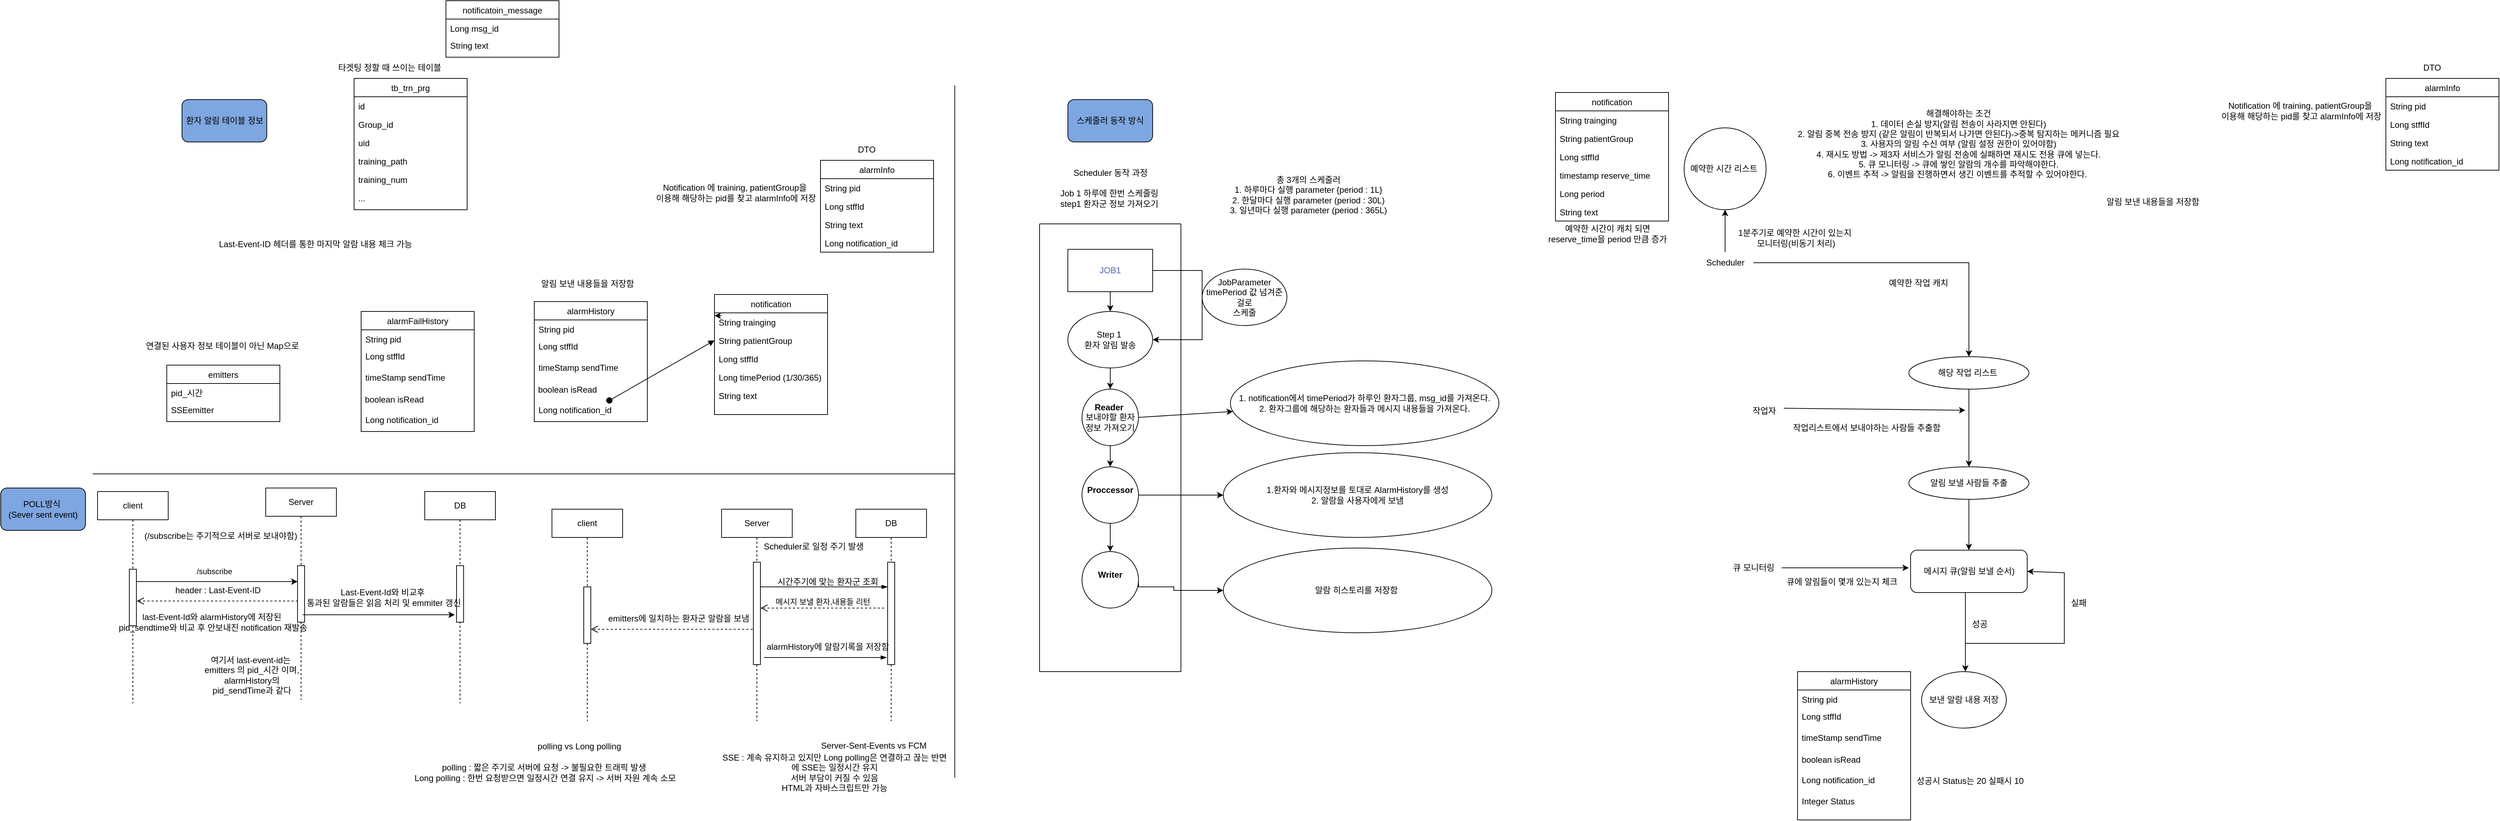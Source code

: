 <mxfile version="24.0.7" type="github">
  <diagram id="C5RBs43oDa-KdzZeNtuy" name="Page-1">
    <mxGraphModel dx="2901" dy="2324" grid="1" gridSize="10" guides="1" tooltips="1" connect="1" arrows="1" fold="1" page="1" pageScale="1" pageWidth="827" pageHeight="1169" background="#ffffff" math="0" shadow="0">
      <root>
        <mxCell id="WIyWlLk6GJQsqaUBKTNV-0" />
        <mxCell id="WIyWlLk6GJQsqaUBKTNV-1" parent="WIyWlLk6GJQsqaUBKTNV-0" />
        <mxCell id="zkfFHV4jXpPFQw0GAbJ--6" value="notificatoin_message" style="swimlane;fontStyle=0;align=center;verticalAlign=top;childLayout=stackLayout;horizontal=1;startSize=26;horizontalStack=0;resizeParent=1;resizeLast=0;collapsible=1;marginBottom=0;rounded=0;shadow=0;strokeWidth=1;" parent="WIyWlLk6GJQsqaUBKTNV-1" vertex="1">
          <mxGeometry x="-20" y="-140" width="160" height="80" as="geometry">
            <mxRectangle x="130" y="380" width="160" height="26" as="alternateBounds" />
          </mxGeometry>
        </mxCell>
        <mxCell id="zkfFHV4jXpPFQw0GAbJ--7" value="Long msg_id" style="text;align=left;verticalAlign=top;spacingLeft=4;spacingRight=4;overflow=hidden;rotatable=0;points=[[0,0.5],[1,0.5]];portConstraint=eastwest;" parent="zkfFHV4jXpPFQw0GAbJ--6" vertex="1">
          <mxGeometry y="26" width="160" height="24" as="geometry" />
        </mxCell>
        <mxCell id="Y5CRtkHLUo_hxefOHsX1-9" value="String text " style="text;align=left;verticalAlign=top;spacingLeft=4;spacingRight=4;overflow=hidden;rotatable=0;points=[[0,0.5],[1,0.5]];portConstraint=eastwest;" parent="zkfFHV4jXpPFQw0GAbJ--6" vertex="1">
          <mxGeometry y="50" width="160" height="30" as="geometry" />
        </mxCell>
        <mxCell id="zkfFHV4jXpPFQw0GAbJ--13" value="notification" style="swimlane;fontStyle=0;align=center;verticalAlign=top;childLayout=stackLayout;horizontal=1;startSize=26;horizontalStack=0;resizeParent=1;resizeLast=0;collapsible=1;marginBottom=0;rounded=0;shadow=0;strokeWidth=1;" parent="WIyWlLk6GJQsqaUBKTNV-1" vertex="1">
          <mxGeometry x="1550" y="-10" width="160" height="182" as="geometry">
            <mxRectangle x="340" y="380" width="170" height="26" as="alternateBounds" />
          </mxGeometry>
        </mxCell>
        <mxCell id="ZtWifZdwvu0Q_X3v1gO1-0" value="String trainging" style="text;align=left;verticalAlign=top;spacingLeft=4;spacingRight=4;overflow=hidden;rotatable=0;points=[[0,0.5],[1,0.5]];portConstraint=eastwest;" vertex="1" parent="zkfFHV4jXpPFQw0GAbJ--13">
          <mxGeometry y="26" width="160" height="26" as="geometry" />
        </mxCell>
        <mxCell id="Y5CRtkHLUo_hxefOHsX1-2" value="String patientGroup" style="text;align=left;verticalAlign=top;spacingLeft=4;spacingRight=4;overflow=hidden;rotatable=0;points=[[0,0.5],[1,0.5]];portConstraint=eastwest;" parent="zkfFHV4jXpPFQw0GAbJ--13" vertex="1">
          <mxGeometry y="52" width="160" height="26" as="geometry" />
        </mxCell>
        <mxCell id="Y5CRtkHLUo_hxefOHsX1-3" value="Long stffId" style="text;align=left;verticalAlign=top;spacingLeft=4;spacingRight=4;overflow=hidden;rotatable=0;points=[[0,0.5],[1,0.5]];portConstraint=eastwest;" parent="zkfFHV4jXpPFQw0GAbJ--13" vertex="1">
          <mxGeometry y="78" width="160" height="26" as="geometry" />
        </mxCell>
        <mxCell id="Y5CRtkHLUo_hxefOHsX1-5" value="timestamp reserve_time" style="text;align=left;verticalAlign=top;spacingLeft=4;spacingRight=4;overflow=hidden;rotatable=0;points=[[0,0.5],[1,0.5]];portConstraint=eastwest;" parent="zkfFHV4jXpPFQw0GAbJ--13" vertex="1">
          <mxGeometry y="104" width="160" height="26" as="geometry" />
        </mxCell>
        <mxCell id="ZtWifZdwvu0Q_X3v1gO1-45" value="Long period" style="text;align=left;verticalAlign=top;spacingLeft=4;spacingRight=4;overflow=hidden;rotatable=0;points=[[0,0.5],[1,0.5]];portConstraint=eastwest;" vertex="1" parent="zkfFHV4jXpPFQw0GAbJ--13">
          <mxGeometry y="130" width="160" height="26" as="geometry" />
        </mxCell>
        <mxCell id="ZtWifZdwvu0Q_X3v1gO1-72" value="String text" style="text;align=left;verticalAlign=top;spacingLeft=4;spacingRight=4;overflow=hidden;rotatable=0;points=[[0,0.5],[1,0.5]];portConstraint=eastwest;" vertex="1" parent="zkfFHV4jXpPFQw0GAbJ--13">
          <mxGeometry y="156" width="160" height="26" as="geometry" />
        </mxCell>
        <mxCell id="zkfFHV4jXpPFQw0GAbJ--17" value="tb_trn_prg" style="swimlane;fontStyle=0;align=center;verticalAlign=top;childLayout=stackLayout;horizontal=1;startSize=26;horizontalStack=0;resizeParent=1;resizeLast=0;collapsible=1;marginBottom=0;rounded=0;shadow=0;strokeWidth=1;" parent="WIyWlLk6GJQsqaUBKTNV-1" vertex="1">
          <mxGeometry x="-150" y="-30" width="160" height="186" as="geometry">
            <mxRectangle x="550" y="140" width="160" height="26" as="alternateBounds" />
          </mxGeometry>
        </mxCell>
        <mxCell id="zkfFHV4jXpPFQw0GAbJ--18" value="id" style="text;align=left;verticalAlign=top;spacingLeft=4;spacingRight=4;overflow=hidden;rotatable=0;points=[[0,0.5],[1,0.5]];portConstraint=eastwest;" parent="zkfFHV4jXpPFQw0GAbJ--17" vertex="1">
          <mxGeometry y="26" width="160" height="26" as="geometry" />
        </mxCell>
        <mxCell id="zkfFHV4jXpPFQw0GAbJ--19" value="Group_id" style="text;align=left;verticalAlign=top;spacingLeft=4;spacingRight=4;overflow=hidden;rotatable=0;points=[[0,0.5],[1,0.5]];portConstraint=eastwest;rounded=0;shadow=0;html=0;" parent="zkfFHV4jXpPFQw0GAbJ--17" vertex="1">
          <mxGeometry y="52" width="160" height="26" as="geometry" />
        </mxCell>
        <mxCell id="zkfFHV4jXpPFQw0GAbJ--20" value="uid" style="text;align=left;verticalAlign=top;spacingLeft=4;spacingRight=4;overflow=hidden;rotatable=0;points=[[0,0.5],[1,0.5]];portConstraint=eastwest;rounded=0;shadow=0;html=0;" parent="zkfFHV4jXpPFQw0GAbJ--17" vertex="1">
          <mxGeometry y="78" width="160" height="26" as="geometry" />
        </mxCell>
        <mxCell id="zkfFHV4jXpPFQw0GAbJ--21" value="training_path" style="text;align=left;verticalAlign=top;spacingLeft=4;spacingRight=4;overflow=hidden;rotatable=0;points=[[0,0.5],[1,0.5]];portConstraint=eastwest;rounded=0;shadow=0;html=0;" parent="zkfFHV4jXpPFQw0GAbJ--17" vertex="1">
          <mxGeometry y="104" width="160" height="26" as="geometry" />
        </mxCell>
        <mxCell id="zkfFHV4jXpPFQw0GAbJ--22" value="training_num" style="text;align=left;verticalAlign=top;spacingLeft=4;spacingRight=4;overflow=hidden;rotatable=0;points=[[0,0.5],[1,0.5]];portConstraint=eastwest;rounded=0;shadow=0;html=0;" parent="zkfFHV4jXpPFQw0GAbJ--17" vertex="1">
          <mxGeometry y="130" width="160" height="26" as="geometry" />
        </mxCell>
        <mxCell id="zkfFHV4jXpPFQw0GAbJ--24" value="..." style="text;align=left;verticalAlign=top;spacingLeft=4;spacingRight=4;overflow=hidden;rotatable=0;points=[[0,0.5],[1,0.5]];portConstraint=eastwest;" parent="zkfFHV4jXpPFQw0GAbJ--17" vertex="1">
          <mxGeometry y="156" width="160" height="26" as="geometry" />
        </mxCell>
        <mxCell id="Y5CRtkHLUo_hxefOHsX1-7" value="타겟팅 정할 때 쓰이는 테이블" style="text;html=1;align=center;verticalAlign=middle;resizable=0;points=[];autosize=1;strokeColor=none;fillColor=none;" parent="WIyWlLk6GJQsqaUBKTNV-1" vertex="1">
          <mxGeometry x="-180" y="-60" width="160" height="30" as="geometry" />
        </mxCell>
        <mxCell id="Y5CRtkHLUo_hxefOHsX1-20" value="Server" style="shape=umlLifeline;whiteSpace=wrap;html=1;container=1;dropTarget=0;collapsible=0;recursiveResize=0;outlineConnect=0;portConstraint=eastwest;newEdgeStyle={&quot;curved&quot;:0,&quot;rounded&quot;:0};points=[[0,0,0,0,5],[0,1,0,0,-5],[1,0,0,0,5],[1,1,0,0,-5]];perimeter=rectanglePerimeter;targetShapes=umlLifeline;participant=label;" parent="WIyWlLk6GJQsqaUBKTNV-1" vertex="1">
          <mxGeometry x="370" y="580" width="100" height="300" as="geometry" />
        </mxCell>
        <mxCell id="Y5CRtkHLUo_hxefOHsX1-22" value="" style="html=1;points=[[0,0,0,0,5],[0,1,0,0,-5],[1,0,0,0,5],[1,1,0,0,-5]];perimeter=orthogonalPerimeter;outlineConnect=0;targetShapes=umlLifeline;portConstraint=eastwest;newEdgeStyle={&quot;curved&quot;:0,&quot;rounded&quot;:0};" parent="Y5CRtkHLUo_hxefOHsX1-20" vertex="1">
          <mxGeometry x="45" y="75" width="10" height="145" as="geometry" />
        </mxCell>
        <mxCell id="Y5CRtkHLUo_hxefOHsX1-21" value="client" style="shape=umlLifeline;whiteSpace=wrap;html=1;container=1;dropTarget=0;collapsible=0;recursiveResize=0;outlineConnect=0;portConstraint=eastwest;newEdgeStyle={&quot;curved&quot;:0,&quot;rounded&quot;:0};points=[[0,0,0,0,5],[0,1,0,0,-5],[1,0,0,0,5],[1,1,0,0,-5]];perimeter=rectanglePerimeter;targetShapes=umlLifeline;participant=label;" parent="WIyWlLk6GJQsqaUBKTNV-1" vertex="1">
          <mxGeometry x="130" y="580" width="100" height="300" as="geometry" />
        </mxCell>
        <mxCell id="Y5CRtkHLUo_hxefOHsX1-33" value="" style="html=1;points=[[0,0,0,0,5],[0,1,0,0,-5],[1,0,0,0,5],[1,1,0,0,-5]];perimeter=orthogonalPerimeter;outlineConnect=0;targetShapes=umlLifeline;portConstraint=eastwest;newEdgeStyle={&quot;curved&quot;:0,&quot;rounded&quot;:0};" parent="Y5CRtkHLUo_hxefOHsX1-21" vertex="1">
          <mxGeometry x="45" y="110" width="10" height="80" as="geometry" />
        </mxCell>
        <mxCell id="Y5CRtkHLUo_hxefOHsX1-23" value="DB" style="shape=umlLifeline;whiteSpace=wrap;html=1;container=1;dropTarget=0;collapsible=0;recursiveResize=0;outlineConnect=0;portConstraint=eastwest;newEdgeStyle={&quot;curved&quot;:0,&quot;rounded&quot;:0};points=[[0,0,0,0,5],[0,1,0,0,-5],[1,0,0,0,5],[1,1,0,0,-5]];perimeter=rectanglePerimeter;targetShapes=umlLifeline;participant=label;" parent="WIyWlLk6GJQsqaUBKTNV-1" vertex="1">
          <mxGeometry x="560" y="580" width="100" height="300" as="geometry" />
        </mxCell>
        <mxCell id="Y5CRtkHLUo_hxefOHsX1-24" value="" style="html=1;points=[[0,0,0,0,5],[0,1,0,0,-5],[1,0,0,0,5],[1,1,0,0,-5]];perimeter=orthogonalPerimeter;outlineConnect=0;targetShapes=umlLifeline;portConstraint=eastwest;newEdgeStyle={&quot;curved&quot;:0,&quot;rounded&quot;:0};" parent="Y5CRtkHLUo_hxefOHsX1-23" vertex="1">
          <mxGeometry x="45" y="75" width="10" height="145" as="geometry" />
        </mxCell>
        <mxCell id="Y5CRtkHLUo_hxefOHsX1-25" value="" style="edgeStyle=elbowEdgeStyle;fontSize=12;html=1;endArrow=blockThin;endFill=1;rounded=0;elbow=vertical;" parent="WIyWlLk6GJQsqaUBKTNV-1" source="Y5CRtkHLUo_hxefOHsX1-22" target="Y5CRtkHLUo_hxefOHsX1-24" edge="1">
          <mxGeometry width="160" relative="1" as="geometry">
            <mxPoint x="430" y="690" as="sourcePoint" />
            <mxPoint x="605" y="715" as="targetPoint" />
            <Array as="points">
              <mxPoint x="560" y="690" />
            </Array>
          </mxGeometry>
        </mxCell>
        <mxCell id="Y5CRtkHLUo_hxefOHsX1-30" value="시간주기에 맞는 환자군 조회" style="text;html=1;align=center;verticalAlign=middle;resizable=0;points=[];autosize=1;strokeColor=none;fillColor=none;" parent="WIyWlLk6GJQsqaUBKTNV-1" vertex="1">
          <mxGeometry x="440" y="668" width="160" height="30" as="geometry" />
        </mxCell>
        <mxCell id="Y5CRtkHLUo_hxefOHsX1-31" value="메시지 보낼 환자,내용들 리턴" style="html=1;verticalAlign=bottom;endArrow=open;dashed=1;endSize=8;curved=0;rounded=0;" parent="WIyWlLk6GJQsqaUBKTNV-1" target="Y5CRtkHLUo_hxefOHsX1-22" edge="1">
          <mxGeometry relative="1" as="geometry">
            <mxPoint x="600" y="720" as="sourcePoint" />
            <mxPoint x="520" y="720" as="targetPoint" />
          </mxGeometry>
        </mxCell>
        <mxCell id="Y5CRtkHLUo_hxefOHsX1-32" value="" style="html=1;verticalAlign=bottom;endArrow=open;dashed=1;endSize=8;curved=0;rounded=0;" parent="WIyWlLk6GJQsqaUBKTNV-1" target="Y5CRtkHLUo_hxefOHsX1-33" edge="1">
          <mxGeometry relative="1" as="geometry">
            <mxPoint x="414" y="750" as="sourcePoint" />
            <mxPoint x="334" y="750" as="targetPoint" />
          </mxGeometry>
        </mxCell>
        <mxCell id="Y5CRtkHLUo_hxefOHsX1-34" value="emitters에 일치하는 환자군 알람을 보냄" style="text;html=1;align=center;verticalAlign=middle;resizable=0;points=[];autosize=1;strokeColor=none;fillColor=none;" parent="WIyWlLk6GJQsqaUBKTNV-1" vertex="1">
          <mxGeometry x="204" y="720" width="210" height="30" as="geometry" />
        </mxCell>
        <mxCell id="Y5CRtkHLUo_hxefOHsX1-35" value="Server-Sent-Events vs FCM" style="text;html=1;align=center;verticalAlign=middle;resizable=0;points=[];autosize=1;strokeColor=none;fillColor=none;" parent="WIyWlLk6GJQsqaUBKTNV-1" vertex="1">
          <mxGeometry x="500" y="900" width="170" height="30" as="geometry" />
        </mxCell>
        <mxCell id="Y5CRtkHLUo_hxefOHsX1-36" value="SSE : 계속 유지하고 있지만 Long polling은 연결하고 끊는 반면에 SSE는 일정시간 유지&lt;div&gt;서버 부담이 커질 수 있음&lt;/div&gt;&lt;div&gt;HTML과 자바스크립트만 가능&lt;/div&gt;" style="text;html=1;align=center;verticalAlign=middle;whiteSpace=wrap;rounded=0;" parent="WIyWlLk6GJQsqaUBKTNV-1" vertex="1">
          <mxGeometry x="370" y="933" width="320" height="40" as="geometry" />
        </mxCell>
        <mxCell id="Y5CRtkHLUo_hxefOHsX1-37" value="polling vs Long polling&amp;nbsp;&lt;div&gt;&lt;br&gt;&lt;/div&gt;" style="text;html=1;align=center;verticalAlign=middle;resizable=0;points=[];autosize=1;strokeColor=none;fillColor=none;" parent="WIyWlLk6GJQsqaUBKTNV-1" vertex="1">
          <mxGeometry x="100" y="903" width="140" height="40" as="geometry" />
        </mxCell>
        <mxCell id="Y5CRtkHLUo_hxefOHsX1-38" value="polling : 짧은 주기로 서버에 요청 -&amp;gt; 불필요한 트래픽 발생&amp;nbsp;&lt;div&gt;Long polling : 한번 요청받으면 일정시간 연결 유지 -&amp;gt; 서버 자원 계속 소모&lt;/div&gt;" style="text;html=1;align=center;verticalAlign=middle;resizable=0;points=[];autosize=1;strokeColor=none;fillColor=none;" parent="WIyWlLk6GJQsqaUBKTNV-1" vertex="1">
          <mxGeometry x="-70" y="933" width="380" height="40" as="geometry" />
        </mxCell>
        <mxCell id="Y5CRtkHLUo_hxefOHsX1-39" value="Scheduler로 일정 주기 발생" style="text;html=1;align=center;verticalAlign=middle;resizable=0;points=[];autosize=1;strokeColor=none;fillColor=none;" parent="WIyWlLk6GJQsqaUBKTNV-1" vertex="1">
          <mxGeometry x="420" y="618" width="160" height="30" as="geometry" />
        </mxCell>
        <mxCell id="Y5CRtkHLUo_hxefOHsX1-42" value="emitters" style="swimlane;fontStyle=0;align=center;verticalAlign=top;childLayout=stackLayout;horizontal=1;startSize=26;horizontalStack=0;resizeParent=1;resizeLast=0;collapsible=1;marginBottom=0;rounded=0;shadow=0;strokeWidth=1;" parent="WIyWlLk6GJQsqaUBKTNV-1" vertex="1">
          <mxGeometry x="-415" y="376" width="160" height="80" as="geometry">
            <mxRectangle x="130" y="380" width="160" height="26" as="alternateBounds" />
          </mxGeometry>
        </mxCell>
        <mxCell id="Y5CRtkHLUo_hxefOHsX1-43" value="pid_시간" style="text;align=left;verticalAlign=top;spacingLeft=4;spacingRight=4;overflow=hidden;rotatable=0;points=[[0,0.5],[1,0.5]];portConstraint=eastwest;" parent="Y5CRtkHLUo_hxefOHsX1-42" vertex="1">
          <mxGeometry y="26" width="160" height="24" as="geometry" />
        </mxCell>
        <mxCell id="Y5CRtkHLUo_hxefOHsX1-44" value="SSEemitter" style="text;align=left;verticalAlign=top;spacingLeft=4;spacingRight=4;overflow=hidden;rotatable=0;points=[[0,0.5],[1,0.5]];portConstraint=eastwest;" parent="Y5CRtkHLUo_hxefOHsX1-42" vertex="1">
          <mxGeometry y="50" width="160" height="30" as="geometry" />
        </mxCell>
        <mxCell id="Y5CRtkHLUo_hxefOHsX1-48" value="연결된 사용자 정보 테이블이 아닌 Map으로&amp;nbsp;" style="text;html=1;align=center;verticalAlign=middle;resizable=0;points=[];autosize=1;strokeColor=none;fillColor=none;" parent="WIyWlLk6GJQsqaUBKTNV-1" vertex="1">
          <mxGeometry x="-450" y="334" width="230" height="30" as="geometry" />
        </mxCell>
        <mxCell id="Y5CRtkHLUo_hxefOHsX1-49" value="알림 보낸 내용들을 저장함" style="text;html=1;align=center;verticalAlign=middle;resizable=0;points=[];autosize=1;strokeColor=none;fillColor=none;" parent="WIyWlLk6GJQsqaUBKTNV-1" vertex="1">
          <mxGeometry x="2320" y="130" width="150" height="30" as="geometry" />
        </mxCell>
        <mxCell id="Y5CRtkHLUo_hxefOHsX1-52" value="Scheduler 동작 과정&lt;div&gt;&lt;br&gt;&lt;/div&gt;&lt;div&gt;Job 1 하루에 한번 스케줄링&amp;nbsp;&lt;/div&gt;&lt;div&gt;step1 환자군 정보 가져오기&amp;nbsp;&lt;/div&gt;&lt;div&gt;&lt;br&gt;&lt;/div&gt;&lt;div&gt;&lt;br&gt;&lt;/div&gt;" style="text;html=1;align=center;verticalAlign=middle;resizable=0;points=[];autosize=1;strokeColor=none;fillColor=none;" parent="WIyWlLk6GJQsqaUBKTNV-1" vertex="1">
          <mxGeometry x="840" y="90" width="160" height="100" as="geometry" />
        </mxCell>
        <mxCell id="Y5CRtkHLUo_hxefOHsX1-53" value="alarmHistory에 알람기록을 저장함" style="text;html=1;align=center;verticalAlign=middle;resizable=0;points=[];autosize=1;strokeColor=none;fillColor=none;" parent="WIyWlLk6GJQsqaUBKTNV-1" vertex="1">
          <mxGeometry x="425" y="760" width="190" height="30" as="geometry" />
        </mxCell>
        <mxCell id="Y5CRtkHLUo_hxefOHsX1-54" value="Last-Event-ID 헤더를 통한 마지막 알람 내용 체크 가능" style="text;html=1;align=center;verticalAlign=middle;resizable=0;points=[];autosize=1;strokeColor=none;fillColor=none;" parent="WIyWlLk6GJQsqaUBKTNV-1" vertex="1">
          <mxGeometry x="-350" y="190" width="290" height="30" as="geometry" />
        </mxCell>
        <mxCell id="Y5CRtkHLUo_hxefOHsX1-78" value="client" style="shape=umlLifeline;whiteSpace=wrap;html=1;container=1;dropTarget=0;collapsible=0;recursiveResize=0;outlineConnect=0;portConstraint=eastwest;newEdgeStyle={&quot;curved&quot;:0,&quot;rounded&quot;:0};points=[[0,0,0,0,5],[0,1,0,0,-5],[1,0,0,0,5],[1,1,0,0,-5]];perimeter=rectanglePerimeter;targetShapes=umlLifeline;participant=label;" parent="WIyWlLk6GJQsqaUBKTNV-1" vertex="1">
          <mxGeometry x="-513" y="555" width="100" height="300" as="geometry" />
        </mxCell>
        <mxCell id="Y5CRtkHLUo_hxefOHsX1-79" value="" style="html=1;points=[[0,0,0,0,5],[0,1,0,0,-5],[1,0,0,0,5],[1,1,0,0,-5]];perimeter=orthogonalPerimeter;outlineConnect=0;targetShapes=umlLifeline;portConstraint=eastwest;newEdgeStyle={&quot;curved&quot;:0,&quot;rounded&quot;:0};" parent="Y5CRtkHLUo_hxefOHsX1-78" vertex="1">
          <mxGeometry x="45" y="110" width="10" height="80" as="geometry" />
        </mxCell>
        <mxCell id="Y5CRtkHLUo_hxefOHsX1-80" value="Server" style="shape=umlLifeline;whiteSpace=wrap;html=1;container=1;dropTarget=0;collapsible=0;recursiveResize=0;outlineConnect=0;portConstraint=eastwest;newEdgeStyle={&quot;curved&quot;:0,&quot;rounded&quot;:0};points=[[0,0,0,0,5],[0,1,0,0,-5],[1,0,0,0,5],[1,1,0,0,-5]];perimeter=rectanglePerimeter;targetShapes=umlLifeline;participant=label;" parent="WIyWlLk6GJQsqaUBKTNV-1" vertex="1">
          <mxGeometry x="-275" y="550" width="100" height="300" as="geometry" />
        </mxCell>
        <mxCell id="Y5CRtkHLUo_hxefOHsX1-81" value="" style="html=1;points=[[0,0,0,0,5],[0,1,0,0,-5],[1,0,0,0,5],[1,1,0,0,-5]];perimeter=orthogonalPerimeter;outlineConnect=0;targetShapes=umlLifeline;portConstraint=eastwest;newEdgeStyle={&quot;curved&quot;:0,&quot;rounded&quot;:0};" parent="Y5CRtkHLUo_hxefOHsX1-80" vertex="1">
          <mxGeometry x="45" y="110" width="10" height="80" as="geometry" />
        </mxCell>
        <mxCell id="Y5CRtkHLUo_hxefOHsX1-82" value="DB" style="shape=umlLifeline;whiteSpace=wrap;html=1;container=1;dropTarget=0;collapsible=0;recursiveResize=0;outlineConnect=0;portConstraint=eastwest;newEdgeStyle={&quot;curved&quot;:0,&quot;rounded&quot;:0};points=[[0,0,0,0,5],[0,1,0,0,-5],[1,0,0,0,5],[1,1,0,0,-5]];perimeter=rectanglePerimeter;targetShapes=umlLifeline;participant=label;" parent="WIyWlLk6GJQsqaUBKTNV-1" vertex="1">
          <mxGeometry x="-50" y="555" width="100" height="300" as="geometry" />
        </mxCell>
        <mxCell id="Y5CRtkHLUo_hxefOHsX1-83" value="" style="html=1;points=[[0,0,0,0,5],[0,1,0,0,-5],[1,0,0,0,5],[1,1,0,0,-5]];perimeter=orthogonalPerimeter;outlineConnect=0;targetShapes=umlLifeline;portConstraint=eastwest;newEdgeStyle={&quot;curved&quot;:0,&quot;rounded&quot;:0};" parent="Y5CRtkHLUo_hxefOHsX1-82" vertex="1">
          <mxGeometry x="45" y="105" width="10" height="80" as="geometry" />
        </mxCell>
        <mxCell id="Y5CRtkHLUo_hxefOHsX1-84" style="edgeStyle=orthogonalEdgeStyle;rounded=0;orthogonalLoop=1;jettySize=auto;html=1;curved=0;" parent="WIyWlLk6GJQsqaUBKTNV-1" source="Y5CRtkHLUo_hxefOHsX1-79" edge="1">
          <mxGeometry relative="1" as="geometry">
            <mxPoint x="-408" y="682.5" as="sourcePoint" />
            <mxPoint x="-230" y="682.5" as="targetPoint" />
            <Array as="points">
              <mxPoint x="-344" y="683" />
            </Array>
          </mxGeometry>
        </mxCell>
        <mxCell id="Y5CRtkHLUo_hxefOHsX1-85" value="/subscribe" style="edgeLabel;html=1;align=center;verticalAlign=middle;resizable=0;points=[];" parent="Y5CRtkHLUo_hxefOHsX1-84" vertex="1" connectable="0">
          <mxGeometry x="-0.152" y="-2" relative="1" as="geometry">
            <mxPoint x="13" y="-17" as="offset" />
          </mxGeometry>
        </mxCell>
        <mxCell id="Y5CRtkHLUo_hxefOHsX1-86" value="header : Last-Event-ID" style="text;html=1;align=center;verticalAlign=middle;resizable=0;points=[];autosize=1;strokeColor=none;fillColor=none;" parent="WIyWlLk6GJQsqaUBKTNV-1" vertex="1">
          <mxGeometry x="-413.5" y="680" width="140" height="30" as="geometry" />
        </mxCell>
        <mxCell id="Y5CRtkHLUo_hxefOHsX1-87" value="last-Event-Id와 alarmHistory에 저장된&amp;nbsp;&lt;div&gt;pid_sendtime와 비교 후 안보내진 notification 재발송&lt;/div&gt;" style="text;html=1;align=center;verticalAlign=middle;resizable=0;points=[];autosize=1;strokeColor=none;fillColor=none;" parent="WIyWlLk6GJQsqaUBKTNV-1" vertex="1">
          <mxGeometry x="-490" y="720" width="280" height="40" as="geometry" />
        </mxCell>
        <mxCell id="Y5CRtkHLUo_hxefOHsX1-88" value="" style="endArrow=classic;html=1;rounded=0;" parent="WIyWlLk6GJQsqaUBKTNV-1" edge="1">
          <mxGeometry width="50" height="50" relative="1" as="geometry">
            <mxPoint x="-222.5" y="729.5" as="sourcePoint" />
            <mxPoint x="-7.5" y="729.5" as="targetPoint" />
            <Array as="points">
              <mxPoint x="-142.5" y="729.5" />
            </Array>
          </mxGeometry>
        </mxCell>
        <mxCell id="Y5CRtkHLUo_hxefOHsX1-90" value="" style="html=1;verticalAlign=bottom;endArrow=open;dashed=1;endSize=8;curved=0;rounded=0;" parent="WIyWlLk6GJQsqaUBKTNV-1" edge="1">
          <mxGeometry relative="1" as="geometry">
            <mxPoint x="-229.5" y="710" as="sourcePoint" />
            <mxPoint x="-457.5" y="710" as="targetPoint" />
          </mxGeometry>
        </mxCell>
        <mxCell id="Y5CRtkHLUo_hxefOHsX1-94" value="alarmHistory" style="swimlane;fontStyle=0;align=center;verticalAlign=top;childLayout=stackLayout;horizontal=1;startSize=26;horizontalStack=0;resizeParent=1;resizeLast=0;collapsible=1;marginBottom=0;rounded=0;shadow=0;strokeWidth=1;" parent="WIyWlLk6GJQsqaUBKTNV-1" vertex="1">
          <mxGeometry x="1892.5" y="810" width="160" height="210" as="geometry">
            <mxRectangle x="130" y="380" width="160" height="26" as="alternateBounds" />
          </mxGeometry>
        </mxCell>
        <mxCell id="Y5CRtkHLUo_hxefOHsX1-95" value="String pid" style="text;align=left;verticalAlign=top;spacingLeft=4;spacingRight=4;overflow=hidden;rotatable=0;points=[[0,0.5],[1,0.5]];portConstraint=eastwest;" parent="Y5CRtkHLUo_hxefOHsX1-94" vertex="1">
          <mxGeometry y="26" width="160" height="24" as="geometry" />
        </mxCell>
        <mxCell id="Y5CRtkHLUo_hxefOHsX1-96" value="Long stffId" style="text;align=left;verticalAlign=top;spacingLeft=4;spacingRight=4;overflow=hidden;rotatable=0;points=[[0,0.5],[1,0.5]];portConstraint=eastwest;" parent="Y5CRtkHLUo_hxefOHsX1-94" vertex="1">
          <mxGeometry y="50" width="160" height="30" as="geometry" />
        </mxCell>
        <mxCell id="Y5CRtkHLUo_hxefOHsX1-98" value="timeStamp sendTime" style="text;align=left;verticalAlign=top;spacingLeft=4;spacingRight=4;overflow=hidden;rotatable=0;points=[[0,0.5],[1,0.5]];portConstraint=eastwest;" parent="Y5CRtkHLUo_hxefOHsX1-94" vertex="1">
          <mxGeometry y="80" width="160" height="30" as="geometry" />
        </mxCell>
        <mxCell id="Y5CRtkHLUo_hxefOHsX1-100" value="&amp;nbsp;boolean isRead" style="text;html=1;align=left;verticalAlign=middle;resizable=0;points=[];autosize=1;strokeColor=none;fillColor=none;" parent="Y5CRtkHLUo_hxefOHsX1-94" vertex="1">
          <mxGeometry y="110" width="160" height="30" as="geometry" />
        </mxCell>
        <mxCell id="Y5CRtkHLUo_hxefOHsX1-101" value="Long notification_id" style="text;align=left;verticalAlign=top;spacingLeft=4;spacingRight=4;overflow=hidden;rotatable=0;points=[[0,0.5],[1,0.5]];portConstraint=eastwest;" parent="Y5CRtkHLUo_hxefOHsX1-94" vertex="1">
          <mxGeometry y="140" width="160" height="30" as="geometry" />
        </mxCell>
        <mxCell id="ZtWifZdwvu0Q_X3v1gO1-73" value="Integer Status" style="text;align=left;verticalAlign=top;spacingLeft=4;spacingRight=4;overflow=hidden;rotatable=0;points=[[0,0.5],[1,0.5]];portConstraint=eastwest;" vertex="1" parent="Y5CRtkHLUo_hxefOHsX1-94">
          <mxGeometry y="170" width="160" height="30" as="geometry" />
        </mxCell>
        <mxCell id="Y5CRtkHLUo_hxefOHsX1-102" value="Last-Event-Id와 비교후&lt;div&gt;&amp;nbsp;통과된 알람들은 읽음 처리 및 emmiter 갱신&lt;/div&gt;" style="text;html=1;align=center;verticalAlign=middle;resizable=0;points=[];autosize=1;strokeColor=none;fillColor=none;" parent="WIyWlLk6GJQsqaUBKTNV-1" vertex="1">
          <mxGeometry x="-230" y="685" width="240" height="40" as="geometry" />
        </mxCell>
        <mxCell id="Y5CRtkHLUo_hxefOHsX1-104" value="" style="edgeStyle=elbowEdgeStyle;fontSize=12;html=1;endArrow=blockThin;endFill=1;rounded=0;exitX=-0.014;exitY=0.9;exitDx=0;exitDy=0;exitPerimeter=0;" parent="WIyWlLk6GJQsqaUBKTNV-1" edge="1">
          <mxGeometry width="160" relative="1" as="geometry">
            <mxPoint x="430" y="790" as="sourcePoint" />
            <mxPoint x="603.77" y="790" as="targetPoint" />
            <Array as="points">
              <mxPoint x="543.77" y="773" />
              <mxPoint x="518.77" y="783" />
            </Array>
          </mxGeometry>
        </mxCell>
        <mxCell id="Y5CRtkHLUo_hxefOHsX1-106" value="여기서 last-event-id는&amp;nbsp;&lt;div&gt;emitters 의 pid_시간 이며,&lt;/div&gt;&lt;div&gt;alarmHistory의&lt;/div&gt;&lt;div&gt;pid_sendTime과 같다&lt;/div&gt;" style="text;html=1;align=center;verticalAlign=middle;resizable=0;points=[];autosize=1;strokeColor=none;fillColor=none;" parent="WIyWlLk6GJQsqaUBKTNV-1" vertex="1">
          <mxGeometry x="-370" y="780" width="150" height="70" as="geometry" />
        </mxCell>
        <mxCell id="Y5CRtkHLUo_hxefOHsX1-108" value="(/subscribe는 주기적으로 서버로 보내야함)" style="text;html=1;align=center;verticalAlign=middle;resizable=0;points=[];autosize=1;strokeColor=none;fillColor=none;" parent="WIyWlLk6GJQsqaUBKTNV-1" vertex="1">
          <mxGeometry x="-454" y="603" width="230" height="30" as="geometry" />
        </mxCell>
        <mxCell id="w-4qG2G89i9QHenakO-h-14" style="edgeStyle=orthogonalEdgeStyle;rounded=0;orthogonalLoop=1;jettySize=auto;html=1;entryX=0.5;entryY=0;entryDx=0;entryDy=0;" parent="WIyWlLk6GJQsqaUBKTNV-1" source="w-4qG2G89i9QHenakO-h-1" target="w-4qG2G89i9QHenakO-h-12" edge="1">
          <mxGeometry relative="1" as="geometry" />
        </mxCell>
        <mxCell id="w-4qG2G89i9QHenakO-h-1" value="Step 1&amp;nbsp;&lt;div&gt;환자 알림 발송&lt;/div&gt;" style="ellipse;whiteSpace=wrap;html=1;" parent="WIyWlLk6GJQsqaUBKTNV-1" vertex="1">
          <mxGeometry x="860" y="300" width="120" height="80" as="geometry" />
        </mxCell>
        <mxCell id="w-4qG2G89i9QHenakO-h-2" value="" style="swimlane;startSize=0;" parent="WIyWlLk6GJQsqaUBKTNV-1" vertex="1">
          <mxGeometry x="820" y="176" width="200" height="634" as="geometry">
            <mxRectangle x="820" y="176" width="50" height="40" as="alternateBounds" />
          </mxGeometry>
        </mxCell>
        <mxCell id="w-4qG2G89i9QHenakO-h-0" value="&lt;font color=&quot;#5165b3&quot;&gt;JOB1&lt;/font&gt;" style="rounded=0;whiteSpace=wrap;html=1;" parent="w-4qG2G89i9QHenakO-h-2" vertex="1">
          <mxGeometry x="40" y="36" width="120" height="60" as="geometry" />
        </mxCell>
        <mxCell id="w-4qG2G89i9QHenakO-h-25" style="edgeStyle=orthogonalEdgeStyle;rounded=0;orthogonalLoop=1;jettySize=auto;html=1;entryX=0.5;entryY=0;entryDx=0;entryDy=0;" parent="w-4qG2G89i9QHenakO-h-2" source="w-4qG2G89i9QHenakO-h-12" target="w-4qG2G89i9QHenakO-h-15" edge="1">
          <mxGeometry relative="1" as="geometry" />
        </mxCell>
        <mxCell id="w-4qG2G89i9QHenakO-h-12" value="&lt;b&gt;Reader&amp;nbsp;&lt;/b&gt;&lt;div&gt;보내야할 환자 정보 가져오기&lt;/div&gt;" style="ellipse;whiteSpace=wrap;html=1;aspect=fixed;" parent="w-4qG2G89i9QHenakO-h-2" vertex="1">
          <mxGeometry x="60" y="234" width="80" height="80" as="geometry" />
        </mxCell>
        <mxCell id="w-4qG2G89i9QHenakO-h-13" value="" style="endArrow=classic;html=1;rounded=0;" parent="w-4qG2G89i9QHenakO-h-2" target="w-4qG2G89i9QHenakO-h-1" edge="1">
          <mxGeometry width="50" height="50" relative="1" as="geometry">
            <mxPoint x="100" y="96" as="sourcePoint" />
            <mxPoint x="150" y="46" as="targetPoint" />
          </mxGeometry>
        </mxCell>
        <mxCell id="w-4qG2G89i9QHenakO-h-26" style="edgeStyle=orthogonalEdgeStyle;rounded=0;orthogonalLoop=1;jettySize=auto;html=1;entryX=0.5;entryY=0;entryDx=0;entryDy=0;" parent="w-4qG2G89i9QHenakO-h-2" source="w-4qG2G89i9QHenakO-h-15" target="w-4qG2G89i9QHenakO-h-21" edge="1">
          <mxGeometry relative="1" as="geometry" />
        </mxCell>
        <mxCell id="w-4qG2G89i9QHenakO-h-15" value="&lt;b&gt;Proccessor&lt;/b&gt;&lt;div&gt;&lt;b&gt;&lt;br&gt;&lt;/b&gt;&lt;/div&gt;" style="ellipse;whiteSpace=wrap;html=1;aspect=fixed;" parent="w-4qG2G89i9QHenakO-h-2" vertex="1">
          <mxGeometry x="60" y="344" width="80" height="80" as="geometry" />
        </mxCell>
        <mxCell id="w-4qG2G89i9QHenakO-h-16" value="" style="endArrow=classic;html=1;rounded=0;" parent="w-4qG2G89i9QHenakO-h-2" target="w-4qG2G89i9QHenakO-h-17" edge="1">
          <mxGeometry width="50" height="50" relative="1" as="geometry">
            <mxPoint x="140" y="274" as="sourcePoint" />
            <mxPoint x="310" y="244" as="targetPoint" />
          </mxGeometry>
        </mxCell>
        <mxCell id="w-4qG2G89i9QHenakO-h-21" value="&lt;b&gt;Writer&lt;/b&gt;&lt;br&gt;&lt;div&gt;&lt;b&gt;&lt;br&gt;&lt;/b&gt;&lt;/div&gt;" style="ellipse;whiteSpace=wrap;html=1;aspect=fixed;" parent="w-4qG2G89i9QHenakO-h-2" vertex="1">
          <mxGeometry x="60" y="464" width="80" height="80" as="geometry" />
        </mxCell>
        <mxCell id="w-4qG2G89i9QHenakO-h-3" value="" style="endArrow=none;html=1;rounded=0;" parent="WIyWlLk6GJQsqaUBKTNV-1" edge="1">
          <mxGeometry width="50" height="50" relative="1" as="geometry">
            <mxPoint x="-520" y="530" as="sourcePoint" />
            <mxPoint x="700" y="530" as="targetPoint" />
          </mxGeometry>
        </mxCell>
        <mxCell id="w-4qG2G89i9QHenakO-h-6" value="" style="endArrow=none;html=1;rounded=0;" parent="WIyWlLk6GJQsqaUBKTNV-1" edge="1">
          <mxGeometry width="50" height="50" relative="1" as="geometry">
            <mxPoint x="700" y="960" as="sourcePoint" />
            <mxPoint x="700" y="-20" as="targetPoint" />
          </mxGeometry>
        </mxCell>
        <mxCell id="w-4qG2G89i9QHenakO-h-8" value="환자 알림 테이블 정보" style="rounded=1;whiteSpace=wrap;html=1;fillColor=#7EA6E0;" parent="WIyWlLk6GJQsqaUBKTNV-1" vertex="1">
          <mxGeometry x="-393.5" width="120" height="60" as="geometry" />
        </mxCell>
        <mxCell id="w-4qG2G89i9QHenakO-h-9" value="POLL방식&amp;nbsp;&lt;br&gt;(Sever sent event)&lt;span style=&quot;color: rgba(0, 0, 0, 0); font-family: monospace; font-size: 0px; text-align: start; text-wrap: nowrap;&quot;&gt;%3CmxGraphModel%3E%3Croot%3E%3CmxCell%20id%3D%220%22%2F%3E%3CmxCell%20id%3D%221%22%20parent%3D%220%22%2F%3E%3CmxCell%20id%3D%222%22%20value%3D%22%ED%99%98%EC%9E%90%20%EC%95%8C%EB%A6%BC%20%ED%85%8C%EC%9D%B4%EB%B8%94%20%EC%A0%95%EB%B3%B4%22%20style%3D%22rounded%3D1%3BwhiteSpace%3Dwrap%3Bhtml%3D1%3BfillColor%3D%237EA6E0%3B%22%20vertex%3D%221%22%20parent%3D%221%22%3E%3CmxGeometry%20x%3D%22-393.5%22%20width%3D%22120%22%20height%3D%2260%22%20as%3D%22geometry%22%2F%3E%3C%2FmxCell%3E%3C%2Froot%3E%3C%2FmxGraphModel%E&lt;/span&gt;" style="rounded=1;whiteSpace=wrap;html=1;fillColor=#7EA6E0;" parent="WIyWlLk6GJQsqaUBKTNV-1" vertex="1">
          <mxGeometry x="-650" y="550" width="120" height="60" as="geometry" />
        </mxCell>
        <mxCell id="w-4qG2G89i9QHenakO-h-10" value="스케줄러 동작 방식" style="rounded=1;whiteSpace=wrap;html=1;fillColor=#7EA6E0;" parent="WIyWlLk6GJQsqaUBKTNV-1" vertex="1">
          <mxGeometry x="860" width="120" height="60" as="geometry" />
        </mxCell>
        <mxCell id="w-4qG2G89i9QHenakO-h-17" value="1. notification에서 timePeriod가 하루인 환자그룹, msg_id를 가져온다.&lt;div&gt;&lt;div&gt;&lt;div&gt;2. 환자그룹에 해당하는 환자들과 메시지 내용들을 가져온다.&lt;/div&gt;&lt;/div&gt;&lt;/div&gt;" style="ellipse;whiteSpace=wrap;html=1;" parent="WIyWlLk6GJQsqaUBKTNV-1" vertex="1">
          <mxGeometry x="1090" y="370" width="380" height="120" as="geometry" />
        </mxCell>
        <mxCell id="w-4qG2G89i9QHenakO-h-19" value="1.환자와 메시지정보를 토대로 AlarmHistory를 생성&lt;div&gt;2. 알람을 사용자에게 보냄&lt;/div&gt;" style="ellipse;whiteSpace=wrap;html=1;" parent="WIyWlLk6GJQsqaUBKTNV-1" vertex="1">
          <mxGeometry x="1080" y="500" width="380" height="120" as="geometry" />
        </mxCell>
        <mxCell id="w-4qG2G89i9QHenakO-h-20" style="edgeStyle=orthogonalEdgeStyle;rounded=0;orthogonalLoop=1;jettySize=auto;html=1;" parent="WIyWlLk6GJQsqaUBKTNV-1" source="w-4qG2G89i9QHenakO-h-15" target="w-4qG2G89i9QHenakO-h-19" edge="1">
          <mxGeometry relative="1" as="geometry" />
        </mxCell>
        <mxCell id="w-4qG2G89i9QHenakO-h-22" value="알람 히스토리를 저장함&amp;nbsp;" style="ellipse;whiteSpace=wrap;html=1;" parent="WIyWlLk6GJQsqaUBKTNV-1" vertex="1">
          <mxGeometry x="1080" y="635" width="380" height="120" as="geometry" />
        </mxCell>
        <mxCell id="w-4qG2G89i9QHenakO-h-24" style="edgeStyle=orthogonalEdgeStyle;rounded=0;orthogonalLoop=1;jettySize=auto;html=1;entryX=0;entryY=0.5;entryDx=0;entryDy=0;" parent="WIyWlLk6GJQsqaUBKTNV-1" target="w-4qG2G89i9QHenakO-h-22" edge="1">
          <mxGeometry relative="1" as="geometry">
            <mxPoint x="960" y="682.5" as="sourcePoint" />
            <mxPoint x="1080" y="682.5" as="targetPoint" />
            <Array as="points">
              <mxPoint x="960" y="690" />
              <mxPoint x="1010" y="690" />
              <mxPoint x="1010" y="695" />
            </Array>
          </mxGeometry>
        </mxCell>
        <mxCell id="w-4qG2G89i9QHenakO-h-28" value="" style="endArrow=classic;html=1;rounded=0;exitX=1;exitY=0.5;exitDx=0;exitDy=0;entryX=1;entryY=0.5;entryDx=0;entryDy=0;" parent="WIyWlLk6GJQsqaUBKTNV-1" source="w-4qG2G89i9QHenakO-h-0" target="w-4qG2G89i9QHenakO-h-1" edge="1">
          <mxGeometry width="50" height="50" relative="1" as="geometry">
            <mxPoint x="1050" y="250" as="sourcePoint" />
            <mxPoint x="1050" y="350" as="targetPoint" />
            <Array as="points">
              <mxPoint x="1050" y="242" />
              <mxPoint x="1050" y="340" />
            </Array>
          </mxGeometry>
        </mxCell>
        <mxCell id="w-4qG2G89i9QHenakO-h-29" value="JobParameter&lt;br&gt;timePeriod 값 넘겨준걸로&lt;div&gt;스케줄&lt;/div&gt;" style="ellipse;whiteSpace=wrap;html=1;" parent="WIyWlLk6GJQsqaUBKTNV-1" vertex="1">
          <mxGeometry x="1050" y="240" width="120" height="80" as="geometry" />
        </mxCell>
        <mxCell id="ZtWifZdwvu0Q_X3v1gO1-2" value="alarmInfo" style="swimlane;fontStyle=0;align=center;verticalAlign=top;childLayout=stackLayout;horizontal=1;startSize=26;horizontalStack=0;resizeParent=1;resizeLast=0;collapsible=1;marginBottom=0;rounded=0;shadow=0;strokeWidth=1;" vertex="1" parent="WIyWlLk6GJQsqaUBKTNV-1">
          <mxGeometry x="2725" y="-30" width="160" height="130" as="geometry">
            <mxRectangle x="340" y="380" width="170" height="26" as="alternateBounds" />
          </mxGeometry>
        </mxCell>
        <mxCell id="ZtWifZdwvu0Q_X3v1gO1-3" value="String pid" style="text;align=left;verticalAlign=top;spacingLeft=4;spacingRight=4;overflow=hidden;rotatable=0;points=[[0,0.5],[1,0.5]];portConstraint=eastwest;" vertex="1" parent="ZtWifZdwvu0Q_X3v1gO1-2">
          <mxGeometry y="26" width="160" height="26" as="geometry" />
        </mxCell>
        <mxCell id="ZtWifZdwvu0Q_X3v1gO1-4" value="Long stffId" style="text;align=left;verticalAlign=top;spacingLeft=4;spacingRight=4;overflow=hidden;rotatable=0;points=[[0,0.5],[1,0.5]];portConstraint=eastwest;" vertex="1" parent="ZtWifZdwvu0Q_X3v1gO1-2">
          <mxGeometry y="52" width="160" height="26" as="geometry" />
        </mxCell>
        <mxCell id="ZtWifZdwvu0Q_X3v1gO1-5" value="String text " style="text;align=left;verticalAlign=top;spacingLeft=4;spacingRight=4;overflow=hidden;rotatable=0;points=[[0,0.5],[1,0.5]];portConstraint=eastwest;" vertex="1" parent="ZtWifZdwvu0Q_X3v1gO1-2">
          <mxGeometry y="78" width="160" height="26" as="geometry" />
        </mxCell>
        <mxCell id="ZtWifZdwvu0Q_X3v1gO1-6" value="Long notification_id" style="text;align=left;verticalAlign=top;spacingLeft=4;spacingRight=4;overflow=hidden;rotatable=0;points=[[0,0.5],[1,0.5]];portConstraint=eastwest;" vertex="1" parent="ZtWifZdwvu0Q_X3v1gO1-2">
          <mxGeometry y="104" width="160" height="26" as="geometry" />
        </mxCell>
        <mxCell id="ZtWifZdwvu0Q_X3v1gO1-9" value="DTO" style="text;html=1;align=center;verticalAlign=middle;resizable=0;points=[];autosize=1;strokeColor=none;fillColor=none;" vertex="1" parent="WIyWlLk6GJQsqaUBKTNV-1">
          <mxGeometry x="2765" y="-60" width="50" height="30" as="geometry" />
        </mxCell>
        <mxCell id="ZtWifZdwvu0Q_X3v1gO1-10" value="총 3개의 스케줄러&lt;div&gt;1. 하루마다 실행 parameter {period : 1L}&lt;/div&gt;&lt;div&gt;2. 한달마다 실행 parameter (period : 30L)&lt;/div&gt;&lt;div&gt;3. 일년마다 실행 parameter (period : 365L)&lt;/div&gt;" style="text;html=1;align=center;verticalAlign=middle;resizable=0;points=[];autosize=1;strokeColor=none;fillColor=none;" vertex="1" parent="WIyWlLk6GJQsqaUBKTNV-1">
          <mxGeometry x="1080" y="100" width="240" height="70" as="geometry" />
        </mxCell>
        <mxCell id="ZtWifZdwvu0Q_X3v1gO1-11" value="Notification 에 training, patientGroup을&amp;nbsp;&lt;div&gt;이용해 해당하는 pid를 찾고 alarmInfo에 저장&lt;/div&gt;" style="text;html=1;align=center;verticalAlign=middle;resizable=0;points=[];autosize=1;strokeColor=none;fillColor=none;" vertex="1" parent="WIyWlLk6GJQsqaUBKTNV-1">
          <mxGeometry x="2485" y="-4" width="240" height="40" as="geometry" />
        </mxCell>
        <mxCell id="ZtWifZdwvu0Q_X3v1gO1-12" value="alarmFailHistory" style="swimlane;fontStyle=0;align=center;verticalAlign=top;childLayout=stackLayout;horizontal=1;startSize=26;horizontalStack=0;resizeParent=1;resizeLast=0;collapsible=1;marginBottom=0;rounded=0;shadow=0;strokeWidth=1;" vertex="1" parent="WIyWlLk6GJQsqaUBKTNV-1">
          <mxGeometry x="-140" y="300" width="160" height="170" as="geometry">
            <mxRectangle x="130" y="380" width="160" height="26" as="alternateBounds" />
          </mxGeometry>
        </mxCell>
        <mxCell id="ZtWifZdwvu0Q_X3v1gO1-13" value="String pid" style="text;align=left;verticalAlign=top;spacingLeft=4;spacingRight=4;overflow=hidden;rotatable=0;points=[[0,0.5],[1,0.5]];portConstraint=eastwest;" vertex="1" parent="ZtWifZdwvu0Q_X3v1gO1-12">
          <mxGeometry y="26" width="160" height="24" as="geometry" />
        </mxCell>
        <mxCell id="ZtWifZdwvu0Q_X3v1gO1-14" value="Long stffId" style="text;align=left;verticalAlign=top;spacingLeft=4;spacingRight=4;overflow=hidden;rotatable=0;points=[[0,0.5],[1,0.5]];portConstraint=eastwest;" vertex="1" parent="ZtWifZdwvu0Q_X3v1gO1-12">
          <mxGeometry y="50" width="160" height="30" as="geometry" />
        </mxCell>
        <mxCell id="ZtWifZdwvu0Q_X3v1gO1-15" value="timeStamp sendTime" style="text;align=left;verticalAlign=top;spacingLeft=4;spacingRight=4;overflow=hidden;rotatable=0;points=[[0,0.5],[1,0.5]];portConstraint=eastwest;" vertex="1" parent="ZtWifZdwvu0Q_X3v1gO1-12">
          <mxGeometry y="80" width="160" height="30" as="geometry" />
        </mxCell>
        <mxCell id="ZtWifZdwvu0Q_X3v1gO1-16" value="&amp;nbsp;boolean isRead" style="text;html=1;align=left;verticalAlign=middle;resizable=0;points=[];autosize=1;strokeColor=none;fillColor=none;" vertex="1" parent="ZtWifZdwvu0Q_X3v1gO1-12">
          <mxGeometry y="110" width="160" height="30" as="geometry" />
        </mxCell>
        <mxCell id="ZtWifZdwvu0Q_X3v1gO1-17" value="Long notification_id" style="text;align=left;verticalAlign=top;spacingLeft=4;spacingRight=4;overflow=hidden;rotatable=0;points=[[0,0.5],[1,0.5]];portConstraint=eastwest;" vertex="1" parent="ZtWifZdwvu0Q_X3v1gO1-12">
          <mxGeometry y="140" width="160" height="30" as="geometry" />
        </mxCell>
        <mxCell id="ZtWifZdwvu0Q_X3v1gO1-19" value="예약한 시간 리스트&amp;nbsp;" style="ellipse;whiteSpace=wrap;html=1;aspect=fixed;" vertex="1" parent="WIyWlLk6GJQsqaUBKTNV-1">
          <mxGeometry x="1732" y="40" width="116" height="116" as="geometry" />
        </mxCell>
        <mxCell id="ZtWifZdwvu0Q_X3v1gO1-21" style="edgeStyle=orthogonalEdgeStyle;rounded=0;orthogonalLoop=1;jettySize=auto;html=1;" edge="1" parent="WIyWlLk6GJQsqaUBKTNV-1" source="ZtWifZdwvu0Q_X3v1gO1-20" target="ZtWifZdwvu0Q_X3v1gO1-19">
          <mxGeometry relative="1" as="geometry" />
        </mxCell>
        <mxCell id="ZtWifZdwvu0Q_X3v1gO1-47" style="edgeStyle=orthogonalEdgeStyle;rounded=0;orthogonalLoop=1;jettySize=auto;html=1;" edge="1" parent="WIyWlLk6GJQsqaUBKTNV-1" source="ZtWifZdwvu0Q_X3v1gO1-20" target="ZtWifZdwvu0Q_X3v1gO1-46">
          <mxGeometry relative="1" as="geometry" />
        </mxCell>
        <mxCell id="ZtWifZdwvu0Q_X3v1gO1-20" value="Scheduler" style="text;html=1;align=center;verticalAlign=middle;resizable=0;points=[];autosize=1;strokeColor=none;fillColor=none;" vertex="1" parent="WIyWlLk6GJQsqaUBKTNV-1">
          <mxGeometry x="1750" y="216" width="80" height="30" as="geometry" />
        </mxCell>
        <mxCell id="ZtWifZdwvu0Q_X3v1gO1-22" value="1분주기로 예약한 시간이 있는지&amp;nbsp;&lt;br&gt;모니터링(비동기 처리)" style="text;html=1;align=center;verticalAlign=middle;resizable=0;points=[];autosize=1;strokeColor=none;fillColor=none;" vertex="1" parent="WIyWlLk6GJQsqaUBKTNV-1">
          <mxGeometry x="1800" y="176" width="180" height="40" as="geometry" />
        </mxCell>
        <mxCell id="ZtWifZdwvu0Q_X3v1gO1-23" style="edgeStyle=orthogonalEdgeStyle;rounded=0;orthogonalLoop=1;jettySize=auto;html=1;" edge="1" parent="WIyWlLk6GJQsqaUBKTNV-1">
          <mxGeometry relative="1" as="geometry">
            <mxPoint x="360" y="306" as="targetPoint" />
            <mxPoint x="370" y="306" as="sourcePoint" />
          </mxGeometry>
        </mxCell>
        <mxCell id="ZtWifZdwvu0Q_X3v1gO1-24" value="notification" style="swimlane;fontStyle=0;align=center;verticalAlign=top;childLayout=stackLayout;horizontal=1;startSize=26;horizontalStack=0;resizeParent=1;resizeLast=0;collapsible=1;marginBottom=0;rounded=0;shadow=0;strokeWidth=1;" vertex="1" parent="WIyWlLk6GJQsqaUBKTNV-1">
          <mxGeometry x="360" y="276" width="160" height="170" as="geometry">
            <mxRectangle x="340" y="380" width="170" height="26" as="alternateBounds" />
          </mxGeometry>
        </mxCell>
        <mxCell id="ZtWifZdwvu0Q_X3v1gO1-25" value="String trainging" style="text;align=left;verticalAlign=top;spacingLeft=4;spacingRight=4;overflow=hidden;rotatable=0;points=[[0,0.5],[1,0.5]];portConstraint=eastwest;" vertex="1" parent="ZtWifZdwvu0Q_X3v1gO1-24">
          <mxGeometry y="26" width="160" height="26" as="geometry" />
        </mxCell>
        <mxCell id="ZtWifZdwvu0Q_X3v1gO1-26" value="String patientGroup" style="text;align=left;verticalAlign=top;spacingLeft=4;spacingRight=4;overflow=hidden;rotatable=0;points=[[0,0.5],[1,0.5]];portConstraint=eastwest;" vertex="1" parent="ZtWifZdwvu0Q_X3v1gO1-24">
          <mxGeometry y="52" width="160" height="26" as="geometry" />
        </mxCell>
        <mxCell id="ZtWifZdwvu0Q_X3v1gO1-27" value="Long stffId" style="text;align=left;verticalAlign=top;spacingLeft=4;spacingRight=4;overflow=hidden;rotatable=0;points=[[0,0.5],[1,0.5]];portConstraint=eastwest;" vertex="1" parent="ZtWifZdwvu0Q_X3v1gO1-24">
          <mxGeometry y="78" width="160" height="26" as="geometry" />
        </mxCell>
        <mxCell id="ZtWifZdwvu0Q_X3v1gO1-28" value="Long timePeriod (1/30/365)" style="text;align=left;verticalAlign=top;spacingLeft=4;spacingRight=4;overflow=hidden;rotatable=0;points=[[0,0.5],[1,0.5]];portConstraint=eastwest;" vertex="1" parent="ZtWifZdwvu0Q_X3v1gO1-24">
          <mxGeometry y="104" width="160" height="26" as="geometry" />
        </mxCell>
        <mxCell id="ZtWifZdwvu0Q_X3v1gO1-29" value="String text " style="text;align=left;verticalAlign=top;spacingLeft=4;spacingRight=4;overflow=hidden;rotatable=0;points=[[0,0.5],[1,0.5]];portConstraint=eastwest;" vertex="1" parent="ZtWifZdwvu0Q_X3v1gO1-24">
          <mxGeometry y="130" width="160" height="30" as="geometry" />
        </mxCell>
        <mxCell id="ZtWifZdwvu0Q_X3v1gO1-30" value="알림 보낸 내용들을 저장함" style="text;html=1;align=center;verticalAlign=middle;resizable=0;points=[];autosize=1;strokeColor=none;fillColor=none;" vertex="1" parent="WIyWlLk6GJQsqaUBKTNV-1">
          <mxGeometry x="105" y="246" width="150" height="30" as="geometry" />
        </mxCell>
        <mxCell id="ZtWifZdwvu0Q_X3v1gO1-31" value="alarmHistory" style="swimlane;fontStyle=0;align=center;verticalAlign=top;childLayout=stackLayout;horizontal=1;startSize=26;horizontalStack=0;resizeParent=1;resizeLast=0;collapsible=1;marginBottom=0;rounded=0;shadow=0;strokeWidth=1;" vertex="1" parent="WIyWlLk6GJQsqaUBKTNV-1">
          <mxGeometry x="105" y="286" width="160" height="170" as="geometry">
            <mxRectangle x="130" y="380" width="160" height="26" as="alternateBounds" />
          </mxGeometry>
        </mxCell>
        <mxCell id="ZtWifZdwvu0Q_X3v1gO1-32" value="String pid" style="text;align=left;verticalAlign=top;spacingLeft=4;spacingRight=4;overflow=hidden;rotatable=0;points=[[0,0.5],[1,0.5]];portConstraint=eastwest;" vertex="1" parent="ZtWifZdwvu0Q_X3v1gO1-31">
          <mxGeometry y="26" width="160" height="24" as="geometry" />
        </mxCell>
        <mxCell id="ZtWifZdwvu0Q_X3v1gO1-33" value="Long stffId" style="text;align=left;verticalAlign=top;spacingLeft=4;spacingRight=4;overflow=hidden;rotatable=0;points=[[0,0.5],[1,0.5]];portConstraint=eastwest;" vertex="1" parent="ZtWifZdwvu0Q_X3v1gO1-31">
          <mxGeometry y="50" width="160" height="30" as="geometry" />
        </mxCell>
        <mxCell id="ZtWifZdwvu0Q_X3v1gO1-34" value="timeStamp sendTime" style="text;align=left;verticalAlign=top;spacingLeft=4;spacingRight=4;overflow=hidden;rotatable=0;points=[[0,0.5],[1,0.5]];portConstraint=eastwest;" vertex="1" parent="ZtWifZdwvu0Q_X3v1gO1-31">
          <mxGeometry y="80" width="160" height="30" as="geometry" />
        </mxCell>
        <mxCell id="ZtWifZdwvu0Q_X3v1gO1-35" value="&amp;nbsp;boolean isRead" style="text;html=1;align=left;verticalAlign=middle;resizable=0;points=[];autosize=1;strokeColor=none;fillColor=none;" vertex="1" parent="ZtWifZdwvu0Q_X3v1gO1-31">
          <mxGeometry y="110" width="160" height="30" as="geometry" />
        </mxCell>
        <mxCell id="ZtWifZdwvu0Q_X3v1gO1-36" value="Long notification_id" style="text;align=left;verticalAlign=top;spacingLeft=4;spacingRight=4;overflow=hidden;rotatable=0;points=[[0,0.5],[1,0.5]];portConstraint=eastwest;" vertex="1" parent="ZtWifZdwvu0Q_X3v1gO1-31">
          <mxGeometry y="140" width="160" height="30" as="geometry" />
        </mxCell>
        <mxCell id="ZtWifZdwvu0Q_X3v1gO1-37" value="" style="html=1;verticalAlign=bottom;startArrow=oval;startFill=1;endArrow=block;startSize=8;curved=0;rounded=0;entryX=0;entryY=0.5;entryDx=0;entryDy=0;" edge="1" parent="WIyWlLk6GJQsqaUBKTNV-1" source="ZtWifZdwvu0Q_X3v1gO1-36" target="ZtWifZdwvu0Q_X3v1gO1-26">
          <mxGeometry width="60" relative="1" as="geometry">
            <mxPoint x="-220" y="386" as="sourcePoint" />
            <mxPoint x="350" y="346" as="targetPoint" />
          </mxGeometry>
        </mxCell>
        <mxCell id="ZtWifZdwvu0Q_X3v1gO1-38" value="alarmInfo" style="swimlane;fontStyle=0;align=center;verticalAlign=top;childLayout=stackLayout;horizontal=1;startSize=26;horizontalStack=0;resizeParent=1;resizeLast=0;collapsible=1;marginBottom=0;rounded=0;shadow=0;strokeWidth=1;" vertex="1" parent="WIyWlLk6GJQsqaUBKTNV-1">
          <mxGeometry x="510" y="86" width="160" height="130" as="geometry">
            <mxRectangle x="340" y="380" width="170" height="26" as="alternateBounds" />
          </mxGeometry>
        </mxCell>
        <mxCell id="ZtWifZdwvu0Q_X3v1gO1-39" value="String pid" style="text;align=left;verticalAlign=top;spacingLeft=4;spacingRight=4;overflow=hidden;rotatable=0;points=[[0,0.5],[1,0.5]];portConstraint=eastwest;" vertex="1" parent="ZtWifZdwvu0Q_X3v1gO1-38">
          <mxGeometry y="26" width="160" height="26" as="geometry" />
        </mxCell>
        <mxCell id="ZtWifZdwvu0Q_X3v1gO1-40" value="Long stffId" style="text;align=left;verticalAlign=top;spacingLeft=4;spacingRight=4;overflow=hidden;rotatable=0;points=[[0,0.5],[1,0.5]];portConstraint=eastwest;" vertex="1" parent="ZtWifZdwvu0Q_X3v1gO1-38">
          <mxGeometry y="52" width="160" height="26" as="geometry" />
        </mxCell>
        <mxCell id="ZtWifZdwvu0Q_X3v1gO1-41" value="String text " style="text;align=left;verticalAlign=top;spacingLeft=4;spacingRight=4;overflow=hidden;rotatable=0;points=[[0,0.5],[1,0.5]];portConstraint=eastwest;" vertex="1" parent="ZtWifZdwvu0Q_X3v1gO1-38">
          <mxGeometry y="78" width="160" height="26" as="geometry" />
        </mxCell>
        <mxCell id="ZtWifZdwvu0Q_X3v1gO1-42" value="Long notification_id" style="text;align=left;verticalAlign=top;spacingLeft=4;spacingRight=4;overflow=hidden;rotatable=0;points=[[0,0.5],[1,0.5]];portConstraint=eastwest;" vertex="1" parent="ZtWifZdwvu0Q_X3v1gO1-38">
          <mxGeometry y="104" width="160" height="26" as="geometry" />
        </mxCell>
        <mxCell id="ZtWifZdwvu0Q_X3v1gO1-43" value="DTO" style="text;html=1;align=center;verticalAlign=middle;resizable=0;points=[];autosize=1;strokeColor=none;fillColor=none;" vertex="1" parent="WIyWlLk6GJQsqaUBKTNV-1">
          <mxGeometry x="550" y="56" width="50" height="30" as="geometry" />
        </mxCell>
        <mxCell id="ZtWifZdwvu0Q_X3v1gO1-44" value="Notification 에 training, patientGroup을&amp;nbsp;&lt;div&gt;이용해 해당하는 pid를 찾고 alarmInfo에 저장&lt;/div&gt;" style="text;html=1;align=center;verticalAlign=middle;resizable=0;points=[];autosize=1;strokeColor=none;fillColor=none;" vertex="1" parent="WIyWlLk6GJQsqaUBKTNV-1">
          <mxGeometry x="270" y="112" width="240" height="40" as="geometry" />
        </mxCell>
        <mxCell id="ZtWifZdwvu0Q_X3v1gO1-46" value="해당 작업 리스트&amp;nbsp;" style="ellipse;whiteSpace=wrap;html=1;" vertex="1" parent="WIyWlLk6GJQsqaUBKTNV-1">
          <mxGeometry x="2050" y="364" width="170" height="46" as="geometry" />
        </mxCell>
        <mxCell id="ZtWifZdwvu0Q_X3v1gO1-48" value="예약한 작업 캐치&amp;nbsp;" style="text;html=1;align=center;verticalAlign=middle;resizable=0;points=[];autosize=1;strokeColor=none;fillColor=none;" vertex="1" parent="WIyWlLk6GJQsqaUBKTNV-1">
          <mxGeometry x="2010" y="245" width="110" height="30" as="geometry" />
        </mxCell>
        <mxCell id="ZtWifZdwvu0Q_X3v1gO1-49" value="해결해야하는 조건&lt;div&gt;1. 데이터 손실 방지(알림 전송이 사라지면 안된다)&lt;/div&gt;&lt;div&gt;2. 알림 중복 전송 방지 (같은 알림이 반복되서 나가면 안된다)-&amp;gt;중복 탐지하는 메커니즘 필요&lt;/div&gt;&lt;div&gt;3. 사용자의 알림 수신 여부 (알림 설정 권한이 있어야함)&lt;/div&gt;&lt;div&gt;4. 재시도 방법 -&amp;gt; 제3자 서비스가 알림 전송에 실패하면 재시도 전용 큐에 넣는다.&lt;/div&gt;&lt;div&gt;5. 큐 모니터링 -&amp;gt; 큐에 쌓인 알람의 개수를 파악해야한다.&lt;/div&gt;&lt;div&gt;6. 이벤트 추적 -&amp;gt; 알림을 진행하면서 생긴 이벤트를 추적할 수 있어야한다.&amp;nbsp;&lt;/div&gt;" style="text;html=1;align=center;verticalAlign=middle;resizable=0;points=[];autosize=1;strokeColor=none;fillColor=none;" vertex="1" parent="WIyWlLk6GJQsqaUBKTNV-1">
          <mxGeometry x="1890" y="8" width="460" height="110" as="geometry" />
        </mxCell>
        <mxCell id="ZtWifZdwvu0Q_X3v1gO1-50" value="작업자" style="text;html=1;align=center;verticalAlign=middle;resizable=0;points=[];autosize=1;strokeColor=none;fillColor=none;" vertex="1" parent="WIyWlLk6GJQsqaUBKTNV-1">
          <mxGeometry x="1820" y="426" width="50" height="30" as="geometry" />
        </mxCell>
        <mxCell id="ZtWifZdwvu0Q_X3v1gO1-52" value="작업리스트에서 보내야하는 사람들 추출함" style="text;html=1;align=center;verticalAlign=middle;resizable=0;points=[];autosize=1;strokeColor=none;fillColor=none;" vertex="1" parent="WIyWlLk6GJQsqaUBKTNV-1">
          <mxGeometry x="1880" y="450" width="220" height="30" as="geometry" />
        </mxCell>
        <mxCell id="ZtWifZdwvu0Q_X3v1gO1-54" value="" style="endArrow=classic;html=1;rounded=0;exitX=0.5;exitY=1;exitDx=0;exitDy=0;" edge="1" parent="WIyWlLk6GJQsqaUBKTNV-1" source="ZtWifZdwvu0Q_X3v1gO1-46">
          <mxGeometry width="50" height="50" relative="1" as="geometry">
            <mxPoint x="2130" y="430" as="sourcePoint" />
            <mxPoint x="2135" y="520" as="targetPoint" />
          </mxGeometry>
        </mxCell>
        <mxCell id="ZtWifZdwvu0Q_X3v1gO1-60" style="edgeStyle=orthogonalEdgeStyle;rounded=0;orthogonalLoop=1;jettySize=auto;html=1;entryX=0.5;entryY=0;entryDx=0;entryDy=0;" edge="1" parent="WIyWlLk6GJQsqaUBKTNV-1" source="ZtWifZdwvu0Q_X3v1gO1-56" target="ZtWifZdwvu0Q_X3v1gO1-59">
          <mxGeometry relative="1" as="geometry" />
        </mxCell>
        <mxCell id="ZtWifZdwvu0Q_X3v1gO1-56" value="알림 보낼 사람들 추출" style="ellipse;whiteSpace=wrap;html=1;" vertex="1" parent="WIyWlLk6GJQsqaUBKTNV-1">
          <mxGeometry x="2050" y="520" width="170" height="46" as="geometry" />
        </mxCell>
        <mxCell id="ZtWifZdwvu0Q_X3v1gO1-57" value="" style="endArrow=classic;html=1;rounded=0;exitX=1.06;exitY=0.367;exitDx=0;exitDy=0;exitPerimeter=0;" edge="1" parent="WIyWlLk6GJQsqaUBKTNV-1" source="ZtWifZdwvu0Q_X3v1gO1-50">
          <mxGeometry width="50" height="50" relative="1" as="geometry">
            <mxPoint x="2190" y="490" as="sourcePoint" />
            <mxPoint x="2130" y="440" as="targetPoint" />
          </mxGeometry>
        </mxCell>
        <mxCell id="ZtWifZdwvu0Q_X3v1gO1-59" value="메시지 큐(알림 보낼 순서)" style="rounded=1;whiteSpace=wrap;html=1;" vertex="1" parent="WIyWlLk6GJQsqaUBKTNV-1">
          <mxGeometry x="2052.5" y="638" width="165" height="60" as="geometry" />
        </mxCell>
        <mxCell id="ZtWifZdwvu0Q_X3v1gO1-61" value="" style="endArrow=classic;html=1;rounded=0;" edge="1" parent="WIyWlLk6GJQsqaUBKTNV-1">
          <mxGeometry width="50" height="50" relative="1" as="geometry">
            <mxPoint x="2130" y="698" as="sourcePoint" />
            <mxPoint x="2130" y="810" as="targetPoint" />
            <Array as="points">
              <mxPoint x="2130" y="770" />
              <mxPoint x="2130" y="800" />
            </Array>
          </mxGeometry>
        </mxCell>
        <mxCell id="ZtWifZdwvu0Q_X3v1gO1-63" style="edgeStyle=orthogonalEdgeStyle;rounded=0;orthogonalLoop=1;jettySize=auto;html=1;" edge="1" parent="WIyWlLk6GJQsqaUBKTNV-1" source="ZtWifZdwvu0Q_X3v1gO1-62">
          <mxGeometry relative="1" as="geometry">
            <mxPoint x="2050" y="663" as="targetPoint" />
          </mxGeometry>
        </mxCell>
        <mxCell id="ZtWifZdwvu0Q_X3v1gO1-62" value="큐 모니터링" style="text;html=1;align=center;verticalAlign=middle;resizable=0;points=[];autosize=1;strokeColor=none;fillColor=none;" vertex="1" parent="WIyWlLk6GJQsqaUBKTNV-1">
          <mxGeometry x="1790" y="648" width="80" height="30" as="geometry" />
        </mxCell>
        <mxCell id="ZtWifZdwvu0Q_X3v1gO1-64" value="큐에 알림들이 몇개 있는지 체크" style="text;html=1;align=center;verticalAlign=middle;resizable=0;points=[];autosize=1;strokeColor=none;fillColor=none;" vertex="1" parent="WIyWlLk6GJQsqaUBKTNV-1">
          <mxGeometry x="1870" y="668" width="170" height="30" as="geometry" />
        </mxCell>
        <mxCell id="ZtWifZdwvu0Q_X3v1gO1-66" value="성공" style="text;html=1;align=center;verticalAlign=middle;resizable=0;points=[];autosize=1;strokeColor=none;fillColor=none;" vertex="1" parent="WIyWlLk6GJQsqaUBKTNV-1">
          <mxGeometry x="2130" y="728" width="40" height="30" as="geometry" />
        </mxCell>
        <mxCell id="ZtWifZdwvu0Q_X3v1gO1-67" value="보낸 알람 내용 저장" style="ellipse;whiteSpace=wrap;html=1;" vertex="1" parent="WIyWlLk6GJQsqaUBKTNV-1">
          <mxGeometry x="2068" y="810" width="120" height="80" as="geometry" />
        </mxCell>
        <mxCell id="ZtWifZdwvu0Q_X3v1gO1-68" value="" style="endArrow=classic;html=1;rounded=0;entryX=1;entryY=0.5;entryDx=0;entryDy=0;" edge="1" parent="WIyWlLk6GJQsqaUBKTNV-1" target="ZtWifZdwvu0Q_X3v1gO1-59">
          <mxGeometry width="50" height="50" relative="1" as="geometry">
            <mxPoint x="2130" y="770" as="sourcePoint" />
            <mxPoint x="2270" y="620" as="targetPoint" />
            <Array as="points">
              <mxPoint x="2270" y="770" />
              <mxPoint x="2270" y="670" />
            </Array>
          </mxGeometry>
        </mxCell>
        <mxCell id="ZtWifZdwvu0Q_X3v1gO1-69" value="실패" style="text;html=1;align=center;verticalAlign=middle;resizable=0;points=[];autosize=1;strokeColor=none;fillColor=none;" vertex="1" parent="WIyWlLk6GJQsqaUBKTNV-1">
          <mxGeometry x="2270" y="698" width="40" height="30" as="geometry" />
        </mxCell>
        <mxCell id="ZtWifZdwvu0Q_X3v1gO1-70" value="예약한 시간이 캐치 되면&amp;nbsp;&lt;br&gt;reserve_time을 period 만큼 증가&amp;nbsp;" style="text;html=1;align=center;verticalAlign=middle;resizable=0;points=[];autosize=1;strokeColor=none;fillColor=none;" vertex="1" parent="WIyWlLk6GJQsqaUBKTNV-1">
          <mxGeometry x="1530" y="170" width="190" height="40" as="geometry" />
        </mxCell>
        <mxCell id="ZtWifZdwvu0Q_X3v1gO1-76" value="성공시 Status는 20 실패시 10&amp;nbsp;" style="text;html=1;align=center;verticalAlign=middle;resizable=0;points=[];autosize=1;strokeColor=none;fillColor=none;" vertex="1" parent="WIyWlLk6GJQsqaUBKTNV-1">
          <mxGeometry x="2052.5" y="950" width="170" height="30" as="geometry" />
        </mxCell>
      </root>
    </mxGraphModel>
  </diagram>
</mxfile>
